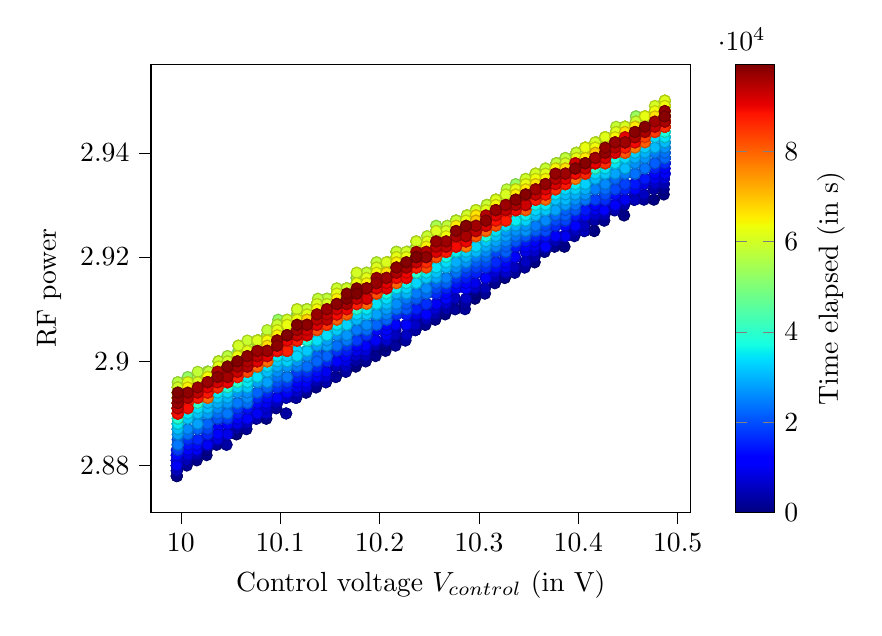 % This file was created by tikzplotlib v0.9.5.
\begin{tikzpicture}

\begin{axis}[
colorbar,
colorbar style={ylabel={Time elapsed (in s)}},
colormap={mymap}{[1pt]
  rgb(0pt)=(0,0,0.5);
  rgb(22pt)=(0,0,1);
  rgb(25pt)=(0,0,1);
  rgb(68pt)=(0,0.86,1);
  rgb(70pt)=(0,0.9,0.968);
  rgb(75pt)=(0.081,1,0.887);
  rgb(128pt)=(0.935,1,0.032);
  rgb(130pt)=(0.968,0.963,0);
  rgb(132pt)=(1,0.926,0);
  rgb(178pt)=(1,0.074,0);
  rgb(182pt)=(0.909,0,0);
  rgb(200pt)=(0.5,0,0)
},
point meta max=99248,
point meta min=0,
tick align=outside,
tick pos=left,
x grid style={white!69.02!black},
xlabel={Control voltage $V_{control}$ (in V)},
xmin=9.97, xmax=10.513,
xtick style={color=black},
y grid style={white!69.02!black},
ylabel={RF power},
ymin=2.871, ymax=2.957,
ytick style={color=black}
]
\addplot [only marks, scatter, scatter src=explicit, colormap={mymap}{[1pt]
  rgb(0pt)=(0,0,0.5);
  rgb(22pt)=(0,0,1);
  rgb(25pt)=(0,0,1);
  rgb(68pt)=(0,0.86,1);
  rgb(70pt)=(0,0.9,0.968);
  rgb(75pt)=(0.081,1,0.887);
  rgb(128pt)=(0.935,1,0.032);
  rgb(130pt)=(0.968,0.963,0);
  rgb(132pt)=(1,0.926,0);
  rgb(178pt)=(1,0.074,0);
  rgb(182pt)=(0.909,0,0);
  rgb(200pt)=(0.5,0,0)
}]
table [x=x, y=y, meta=colordata]{%
x                      y                      colordata
9.996 2.878 0
9.996 2.878 6
9.996 2.878 8
10.056 2.886 66
10.056 2.886 68
10.116 2.893 126
10.116 2.893 128
10.176 2.899 186
10.176 2.899 188
10.236 2.906 246
10.236 2.906 248
10.296 2.912 306
10.296 2.913 308
10.356 2.919 366
10.416 2.925 426
10.356 2.919 368
10.476 2.931 486
10.416 2.925 428
10.486 2.932 546
10.446 2.928 488
10.446 2.928 606
10.386 2.922 548
10.326 2.916 608
10.386 2.922 666
10.266 2.909 668
10.326 2.916 726
10.206 2.902 728
10.266 2.91 786
10.146 2.896 788
10.206 2.903 846
10.146 2.896 906
10.086 2.889 848
10.026 2.882 908
10.086 2.889 966
10.026 2.883 1026
9.996 2.878 968
10.016 2.881 1028
10.076 2.889 1086
10.136 2.895 1146
10.076 2.889 1088
10.136 2.895 1148
10.196 2.902 1206
10.196 2.901 1208
10.256 2.908 1266
10.256 2.908 1268
10.316 2.915 1326
10.376 2.922 1386
10.316 2.915 1328
10.436 2.929 1446
10.376 2.922 1388
10.486 2.933 1506
10.436 2.929 1448
10.426 2.927 1508
10.486 2.934 1566
10.426 2.927 1626
10.366 2.921 1568
10.366 2.921 1686
10.306 2.913 1628
10.306 2.913 1746
10.246 2.907 1688
10.186 2.9 1748
10.246 2.907 1806
10.126 2.894 1808
10.186 2.9 1866
10.126 2.894 1926
10.066 2.887 1868
10.006 2.88 1928
10.066 2.887 1986
9.996 2.879 1988
10.036 2.884 2046
10.036 2.884 2048
10.096 2.891 2106
10.156 2.897 2166
10.096 2.891 2108
10.156 2.897 2168
10.216 2.904 2226
10.216 2.903 2228
10.276 2.91 2286
10.276 2.91 2288
10.336 2.917 2346
10.336 2.917 2348
10.396 2.925 2406
10.456 2.931 2466
10.396 2.924 2408
10.486 2.934 2526
10.456 2.931 2468
10.406 2.925 2528
10.466 2.931 2586
10.406 2.925 2646
10.346 2.918 2588
10.286 2.91 2648
10.346 2.918 2706
10.226 2.904 2708
10.286 2.911 2766
10.166 2.898 2768
10.226 2.904 2826
10.106 2.89 2828
10.166 2.898 2886
10.106 2.89 2946
10.046 2.884 2888
9.996 2.879 2948
10.046 2.884 3006
10.056 2.887 3066
9.996 2.88 3008
10.116 2.894 3126
10.056 2.887 3068
10.176 2.9 3186
10.116 2.893 3128
10.236 2.906 3246
10.176 2.9 3188
10.296 2.914 3306
10.236 2.906 3248
10.296 2.914 3308
10.356 2.92 3366
10.416 2.927 3426
10.356 2.92 3368
10.416 2.927 3428
10.476 2.933 3486
10.446 2.93 3488
10.486 2.935 3546
10.446 2.93 3606
10.386 2.924 3548
10.326 2.917 3608
10.386 2.924 3666
10.266 2.91 3668
10.326 2.917 3726
10.206 2.904 3728
10.267 2.91 3786
10.146 2.896 3788
10.207 2.904 3846
10.146 2.897 3906
10.086 2.89 3848
10.026 2.884 3908
10.086 2.89 3966
10.026 2.884 4026
9.996 2.88 3968
10.016 2.882 4028
10.076 2.89 4086
10.076 2.889 4088
10.136 2.896 4146
10.136 2.896 4148
10.196 2.904 4206
10.256 2.91 4266
10.196 2.903 4208
10.256 2.909 4268
10.316 2.916 4326
10.377 2.923 4386
10.316 2.916 4328
10.437 2.929 4446
10.377 2.923 4388
10.437 2.929 4448
10.486 2.934 4506
10.426 2.928 4508
10.486 2.934 4566
10.426 2.928 4626
10.366 2.922 4568
10.366 2.922 4686
10.306 2.914 4628
10.247 2.908 4688
10.306 2.914 4746
10.247 2.908 4806
10.186 2.901 4748
10.126 2.895 4808
10.186 2.901 4866
10.066 2.888 4868
10.126 2.895 4926
10.066 2.888 4986
10.006 2.881 4928
9.996 2.879 4988
10.037 2.885 5046
10.037 2.885 5048
10.097 2.892 5106
10.156 2.899 5166
10.096 2.892 5108
10.156 2.899 5168
10.216 2.906 5226
10.276 2.912 5286
10.216 2.905 5228
10.336 2.918 5346
10.276 2.912 5288
10.336 2.918 5348
10.397 2.926 5406
10.457 2.932 5466
10.397 2.925 5408
10.486 2.935 5526
10.457 2.931 5468
10.466 2.932 5586
10.406 2.925 5528
10.406 2.926 5646
10.346 2.919 5588
10.347 2.919 5706
10.287 2.912 5648
10.287 2.912 5766
10.227 2.905 5708
10.166 2.899 5768
10.227 2.905 5826
10.106 2.893 5828
10.166 2.899 5886
10.106 2.893 5946
10.046 2.886 5888
9.996 2.88 5948
10.046 2.886 6006
9.996 2.88 6008
10.057 2.888 6066
10.057 2.888 6068
10.117 2.895 6126
10.117 2.894 6128
10.176 2.901 6186
10.176 2.901 6188
10.236 2.908 6246
10.236 2.907 6248
10.296 2.914 6306
10.296 2.914 6308
10.356 2.921 6366
10.356 2.921 6368
10.417 2.928 6426
10.417 2.928 6428
10.477 2.934 6486
10.446 2.931 6488
10.486 2.935 6546
10.386 2.924 6548
10.446 2.931 6606
10.327 2.917 6608
10.386 2.924 6666
10.267 2.911 6668
10.327 2.918 6726
10.207 2.904 6728
10.267 2.911 6786
10.146 2.897 6788
10.207 2.904 6846
10.086 2.89 6848
10.146 2.897 6906
10.027 2.884 6908
10.086 2.891 6966
9.996 2.881 6968
10.027 2.885 7026
10.016 2.883 7028
10.077 2.89 7086
10.077 2.89 7088
10.137 2.897 7146
10.137 2.897 7148
10.196 2.904 7206
10.196 2.904 7208
10.256 2.91 7266
10.316 2.918 7326
10.256 2.91 7268
10.377 2.924 7386
10.316 2.917 7328
10.437 2.93 7446
10.377 2.924 7388
10.486 2.935 7506
10.437 2.93 7448
10.486 2.936 7566
10.426 2.93 7508
10.426 2.93 7626
10.367 2.923 7568
10.367 2.923 7686
10.307 2.916 7628
10.307 2.916 7746
10.247 2.909 7688
10.247 2.909 7806
10.186 2.902 7748
10.126 2.895 7808
10.186 2.902 7866
10.126 2.895 7926
10.066 2.889 7868
10.007 2.882 7928
10.066 2.889 7986
9.996 2.881 7988
10.037 2.885 8046
10.037 2.885 8048
10.097 2.893 8106
10.097 2.893 8108
10.157 2.9 8166
10.157 2.9 8168
10.216 2.907 8226
10.276 2.914 8286
10.216 2.907 8228
10.276 2.914 8288
10.336 2.92 8346
10.397 2.927 8406
10.336 2.92 8348
10.457 2.934 8466
10.397 2.927 8408
10.457 2.934 8468
10.486 2.937 8526
10.466 2.934 8586
10.406 2.928 8528
10.347 2.921 8588
10.406 2.928 8646
10.347 2.921 8706
10.287 2.914 8648
10.227 2.907 8708
10.287 2.914 8766
10.227 2.907 8826
10.166 2.9 8768
10.166 2.9 8886
10.106 2.894 8828
10.106 2.894 8946
10.047 2.886 8888
10.047 2.886 9006
9.996 2.881 8948
9.996 2.881 9008
10.057 2.888 9066
10.057 2.888 9068
10.117 2.895 9126
10.177 2.902 9186
10.117 2.895 9128
10.177 2.902 9188
10.237 2.909 9246
10.296 2.915 9306
10.237 2.909 9248
10.356 2.923 9366
10.296 2.915 9308
10.417 2.929 9426
10.356 2.922 9368
10.477 2.935 9486
10.417 2.929 9428
10.447 2.931 9488
10.486 2.936 9546
10.387 2.924 9548
10.447 2.931 9606
10.387 2.924 9666
10.327 2.918 9608
10.327 2.918 9726
10.267 2.912 9668
10.207 2.905 9728
10.267 2.912 9786
10.146 2.898 9788
10.207 2.905 9846
10.146 2.898 9906
10.086 2.892 9848
10.027 2.884 9908
10.086 2.892 9966
9.996 2.88 9968
10.027 2.884 10026
10.016 2.883 10028
10.077 2.89 10086
10.077 2.89 10088
10.137 2.897 10146
10.137 2.897 10148
10.196 2.904 10206
10.196 2.904 10208
10.257 2.911 10266
10.257 2.911 10268
10.316 2.918 10326
10.316 2.918 10328
10.377 2.924 10386
10.377 2.924 10388
10.437 2.93 10446
10.437 2.93 10448
10.487 2.936 10506
10.426 2.929 10508
10.487 2.936 10566
10.367 2.922 10568
10.426 2.929 10626
10.307 2.916 10628
10.367 2.922 10686
10.247 2.909 10688
10.307 2.916 10746
10.186 2.903 10748
10.247 2.909 10806
10.186 2.903 10866
10.126 2.896 10808
10.126 2.896 10926
10.067 2.889 10868
10.067 2.889 10986
10.007 2.883 10928
10.037 2.887 11046
9.996 2.882 10988
10.097 2.893 11106
10.037 2.886 11048
10.157 2.9 11166
10.097 2.893 11108
10.216 2.907 11226
10.157 2.9 11168
10.216 2.907 11228
10.277 2.914 11286
10.277 2.914 11288
10.336 2.92 11346
10.336 2.92 11348
10.397 2.926 11406
10.397 2.926 11408
10.457 2.933 11466
10.457 2.933 11468
10.487 2.937 11526
10.407 2.928 11528
10.467 2.935 11586
10.347 2.922 11588
10.407 2.928 11646
10.287 2.914 11648
10.347 2.922 11706
10.227 2.907 11708
10.287 2.915 11766
10.227 2.907 11826
10.166 2.901 11768
10.166 2.901 11886
10.107 2.894 11828
10.107 2.894 11946
10.047 2.888 11888
10.047 2.888 12006
9.996 2.882 11948
10.057 2.889 12066
9.996 2.883 12008
10.057 2.889 12068
10.117 2.896 12126
10.117 2.896 12128
10.177 2.903 12186
10.177 2.903 12188
10.237 2.91 12246
10.297 2.917 12306
10.237 2.91 12248
10.356 2.923 12366
10.297 2.917 12308
10.417 2.93 12426
10.356 2.923 12368
10.417 2.93 12428
10.477 2.936 12486
10.487 2.938 12546
10.447 2.933 12488
10.387 2.926 12548
10.447 2.933 12606
10.327 2.919 12608
10.387 2.926 12666
10.327 2.919 12726
10.267 2.912 12668
10.207 2.906 12728
10.267 2.913 12786
10.207 2.907 12846
10.146 2.9 12788
10.087 2.893 12848
10.146 2.9 12906
10.087 2.893 12966
10.027 2.886 12908
9.996 2.882 12968
10.027 2.886 13026
10.016 2.884 13028
10.077 2.892 13086
10.077 2.892 13088
10.137 2.898 13146
10.197 2.906 13206
10.137 2.898 13148
10.197 2.906 13208
10.257 2.913 13266
10.317 2.919 13326
10.257 2.913 13268
10.377 2.926 13386
10.317 2.918 13328
10.377 2.927 13388
10.437 2.932 13446
10.437 2.932 13448
10.487 2.938 13506
10.427 2.931 13508
10.487 2.938 13566
10.427 2.931 13626
10.367 2.924 13568
10.307 2.918 13628
10.367 2.924 13686
10.307 2.918 13746
10.247 2.911 13688
10.186 2.905 13748
10.247 2.911 13806
10.126 2.897 13808
10.186 2.905 13866
10.127 2.897 13926
10.067 2.891 13868
10.067 2.891 13986
10.007 2.884 13928
10.037 2.889 14046
9.997 2.883 13988
10.037 2.889 14048
10.097 2.895 14106
10.097 2.895 14108
10.157 2.902 14166
10.217 2.91 14226
10.157 2.902 14168
10.217 2.909 14228
10.277 2.915 14286
10.277 2.915 14288
10.337 2.922 14346
10.337 2.922 14348
10.397 2.928 14406
10.457 2.934 14466
10.397 2.928 14408
10.487 2.938 14526
10.457 2.934 14468
10.407 2.929 14528
10.467 2.935 14586
10.407 2.929 14646
10.347 2.923 14588
10.347 2.923 14706
10.287 2.916 14648
10.227 2.909 14708
10.287 2.916 14766
10.227 2.909 14826
10.167 2.902 14768
10.167 2.902 14886
10.107 2.895 14828
10.107 2.896 14946
10.047 2.889 14888
9.997 2.883 14948
10.047 2.889 15006
9.997 2.883 15008
10.057 2.89 15066
10.057 2.89 15068
10.117 2.897 15126
10.117 2.897 15128
10.177 2.904 15186
10.177 2.904 15188
10.237 2.91 15246
10.297 2.917 15306
10.237 2.91 15248
10.297 2.917 15308
10.357 2.924 15366
10.417 2.931 15426
10.357 2.924 15368
10.417 2.931 15428
10.477 2.937 15486
10.447 2.933 15488
10.487 2.938 15546
10.387 2.927 15548
10.447 2.933 15606
10.327 2.92 15608
10.387 2.927 15666
10.267 2.914 15668
10.327 2.92 15726
10.207 2.908 15728
10.267 2.915 15786
10.147 2.9 15788
10.207 2.908 15846
10.147 2.9 15906
10.087 2.894 15848
10.087 2.894 15966
10.027 2.886 15908
9.997 2.883 15968
10.027 2.887 16026
10.077 2.893 16086
10.017 2.885 16028
10.137 2.899 16146
10.077 2.893 16088
10.197 2.907 16206
10.137 2.899 16148
10.197 2.907 16208
10.257 2.913 16266
10.317 2.919 16326
10.257 2.913 16268
10.377 2.926 16386
10.317 2.919 16328
10.377 2.926 16388
10.437 2.933 16446
10.487 2.939 16506
10.437 2.933 16448
10.427 2.931 16508
10.487 2.938 16566
10.427 2.931 16626
10.367 2.925 16568
10.307 2.918 16628
10.367 2.925 16686
10.307 2.918 16746
10.247 2.911 16688
10.247 2.911 16806
10.187 2.905 16748
10.127 2.898 16808
10.187 2.905 16866
10.127 2.898 16926
10.067 2.892 16868
10.067 2.892 16986
10.007 2.885 16928
9.997 2.884 16988
10.037 2.889 17046
10.037 2.889 17048
10.097 2.895 17106
10.157 2.902 17166
10.097 2.895 17108
10.217 2.909 17226
10.157 2.902 17168
10.277 2.916 17286
10.217 2.909 17228
10.337 2.923 17346
10.277 2.916 17288
10.397 2.93 17406
10.337 2.923 17348
10.457 2.936 17466
10.397 2.929 17408
10.487 2.939 17526
10.457 2.936 17468
10.467 2.937 17586
10.407 2.931 17528
10.407 2.931 17646
10.347 2.924 17588
10.347 2.924 17706
10.287 2.917 17648
10.287 2.918 17766
10.227 2.91 17708
10.167 2.903 17768
10.227 2.91 17826
10.167 2.904 17886
10.107 2.896 17828
10.107 2.896 17946
10.047 2.889 17888
10.047 2.889 18006
9.997 2.883 17948
9.997 2.883 18008
10.057 2.891 18066
10.117 2.898 18126
10.057 2.891 18068
10.177 2.904 18186
10.117 2.898 18128
10.237 2.912 18246
10.177 2.904 18188
10.297 2.918 18306
10.237 2.912 18248
10.357 2.925 18366
10.297 2.918 18308
10.417 2.931 18426
10.357 2.925 18368
10.477 2.938 18486
10.417 2.931 18428
10.447 2.934 18488
10.487 2.939 18546
10.447 2.934 18606
10.387 2.927 18548
10.387 2.927 18666
10.327 2.921 18608
10.327 2.921 18726
10.267 2.915 18668
10.207 2.908 18728
10.267 2.915 18786
10.207 2.908 18846
10.147 2.901 18788
10.147 2.902 18906
10.087 2.895 18848
10.087 2.895 18966
10.027 2.887 18908
10.027 2.888 19026
9.997 2.884 18968
10.077 2.894 19086
10.017 2.887 19028
10.137 2.901 19146
10.077 2.894 19088
10.197 2.907 19206
10.137 2.9 19148
10.257 2.914 19266
10.197 2.907 19208
10.317 2.921 19326
10.257 2.914 19268
10.377 2.927 19386
10.317 2.921 19328
10.437 2.933 19446
10.377 2.927 19388
10.487 2.939 19506
10.437 2.933 19448
10.487 2.939 19566
10.427 2.932 19508
10.427 2.932 19626
10.367 2.925 19568
10.367 2.926 19686
10.307 2.919 19628
10.247 2.913 19688
10.307 2.919 19746
10.247 2.913 19806
10.187 2.906 19748
10.187 2.906 19866
10.127 2.899 19808
10.127 2.899 19926
10.067 2.892 19868
10.067 2.892 19986
10.007 2.886 19928
10.037 2.889 20046
9.997 2.885 19988
10.097 2.896 20106
10.037 2.889 20048
10.157 2.903 20166
10.097 2.896 20108
10.157 2.903 20168
10.217 2.91 20226
10.217 2.91 20228
10.277 2.917 20286
10.277 2.917 20288
10.337 2.923 20346
10.337 2.923 20348
10.397 2.93 20406
10.397 2.929 20408
10.457 2.936 20466
10.457 2.936 20468
10.487 2.939 20526
10.407 2.931 20528
10.467 2.937 20586
10.347 2.924 20588
10.407 2.931 20646
10.347 2.924 20706
10.287 2.918 20648
10.287 2.918 20766
10.227 2.91 20708
10.227 2.911 20826
10.167 2.904 20768
10.107 2.897 20828
10.167 2.904 20886
10.107 2.897 20946
10.047 2.891 20888
9.997 2.885 20948
10.047 2.891 21006
10.057 2.892 21066
9.997 2.885 21008
10.117 2.899 21126
10.057 2.892 21068
10.177 2.906 21186
10.117 2.899 21128
10.237 2.912 21246
10.177 2.906 21188
10.297 2.919 21306
10.237 2.912 21248
10.357 2.926 21366
10.297 2.919 21308
10.417 2.933 21426
10.357 2.925 21368
10.417 2.933 21428
10.477 2.938 21486
10.487 2.94 21546
10.447 2.936 21488
10.447 2.936 21606
10.387 2.928 21548
10.387 2.929 21666
10.327 2.921 21608
10.327 2.922 21726
10.267 2.915 21668
10.267 2.916 21786
10.207 2.908 21728
10.207 2.908 21846
10.147 2.901 21788
10.147 2.901 21906
10.087 2.895 21848
10.087 2.895 21966
10.027 2.888 21908
10.027 2.888 22026
9.997 2.884 21968
10.077 2.894 22086
10.017 2.887 22028
10.137 2.901 22146
10.077 2.894 22088
10.197 2.908 22206
10.137 2.9 22148
10.257 2.915 22266
10.197 2.907 22208
10.317 2.922 22326
10.257 2.915 22268
10.377 2.928 22386
10.317 2.922 22328
10.437 2.935 22446
10.377 2.928 22388
10.487 2.94 22506
10.437 2.935 22448
10.487 2.939 22566
10.427 2.933 22508
10.427 2.933 22626
10.367 2.927 22568
10.307 2.92 22628
10.367 2.927 22686
10.307 2.92 22746
10.247 2.913 22688
10.187 2.906 22748
10.247 2.914 22806
10.187 2.907 22866
10.127 2.899 22808
10.127 2.899 22926
10.067 2.892 22868
10.067 2.892 22986
10.007 2.886 22928
10.037 2.89 23046
9.997 2.884 22988
10.097 2.897 23106
10.037 2.89 23048
10.157 2.903 23166
10.097 2.897 23108
10.217 2.91 23226
10.157 2.903 23168
10.277 2.917 23286
10.217 2.91 23228
10.337 2.924 23346
10.277 2.918 23288
10.397 2.931 23406
10.337 2.924 23348
10.457 2.936 23466
10.397 2.93 23408
10.487 2.94 23526
10.457 2.936 23468
10.467 2.937 23586
10.407 2.931 23528
10.407 2.931 23646
10.347 2.925 23588
10.347 2.925 23706
10.287 2.919 23648
10.227 2.912 23708
10.287 2.919 23766
10.227 2.912 23826
10.167 2.904 23768
10.167 2.904 23886
10.107 2.897 23828
10.047 2.89 23888
10.107 2.897 23946
9.997 2.884 23948
10.047 2.89 24006
9.997 2.884 24008
10.057 2.892 24066
10.057 2.892 24068
10.117 2.899 24126
10.117 2.9 24128
10.177 2.907 24186
10.177 2.906 24188
10.237 2.914 24246
10.237 2.913 24248
10.297 2.92 24306
10.297 2.92 24308
10.357 2.926 24366
10.357 2.926 24368
10.417 2.934 24426
10.417 2.933 24428
10.477 2.94 24486
10.447 2.936 24488
10.487 2.941 24546
10.387 2.93 24548
10.447 2.936 24606
10.327 2.923 24608
10.387 2.93 24666
10.267 2.916 24668
10.327 2.923 24726
10.207 2.909 24728
10.267 2.916 24786
10.147 2.903 24788
10.207 2.91 24846
10.087 2.896 24848
10.147 2.904 24906
10.027 2.89 24908
10.087 2.896 24966
9.997 2.887 24968
10.027 2.89 25026
10.017 2.889 25028
10.077 2.896 25086
10.077 2.896 25088
10.137 2.903 25146
10.137 2.903 25148
10.197 2.909 25206
10.257 2.916 25266
10.197 2.909 25208
10.317 2.922 25326
10.257 2.916 25268
10.377 2.93 25386
10.317 2.922 25328
10.437 2.936 25446
10.377 2.93 25388
10.487 2.941 25506
10.437 2.936 25448
10.487 2.941 25566
10.427 2.934 25508
10.427 2.934 25626
10.367 2.927 25568
10.367 2.927 25686
10.307 2.921 25628
10.307 2.921 25746
10.247 2.914 25688
10.187 2.907 25748
10.247 2.914 25806
10.187 2.907 25866
10.127 2.901 25808
10.127 2.901 25926
10.067 2.893 25868
10.067 2.894 25986
10.007 2.887 25928
10.037 2.892 26046
9.997 2.886 25988
10.037 2.891 26048
10.097 2.898 26106
10.097 2.899 26108
10.157 2.905 26166
10.157 2.905 26168
10.217 2.912 26226
10.217 2.911 26228
10.277 2.918 26286
10.337 2.925 26346
10.277 2.918 26288
10.397 2.932 26406
10.337 2.925 26348
10.457 2.938 26466
10.397 2.931 26408
10.487 2.941 26526
10.457 2.938 26468
10.467 2.939 26586
10.407 2.932 26528
10.407 2.932 26646
10.347 2.925 26588
10.347 2.926 26706
10.287 2.919 26648
10.287 2.919 26766
10.227 2.913 26708
10.227 2.913 26826
10.167 2.905 26768
10.107 2.899 26828
10.167 2.905 26886
10.047 2.892 26888
10.107 2.899 26946
9.997 2.887 26948
10.047 2.892 27006
9.997 2.887 27008
10.057 2.894 27066
10.057 2.894 27068
10.117 2.9 27126
10.117 2.901 27128
10.177 2.908 27186
10.177 2.908 27188
10.237 2.915 27246
10.297 2.922 27306
10.237 2.915 27248
10.357 2.928 27366
10.297 2.922 27308
10.417 2.935 27426
10.357 2.928 27368
10.477 2.941 27486
10.417 2.935 27428
10.487 2.942 27546
10.447 2.937 27488
10.447 2.937 27606
10.387 2.93 27548
10.387 2.931 27666
10.327 2.924 27608
10.327 2.925 27726
10.267 2.918 27668
10.267 2.918 27786
10.207 2.91 27728
10.207 2.911 27846
10.147 2.903 27788
10.147 2.904 27906
10.087 2.897 27848
10.087 2.896 27966
10.027 2.89 27908
10.027 2.891 28026
9.997 2.886 27968
10.077 2.897 28086
10.017 2.888 28028
10.137 2.903 28146
10.077 2.896 28088
10.137 2.903 28148
10.197 2.909 28206
10.197 2.909 28208
10.257 2.916 28266
10.257 2.916 28268
10.317 2.923 28326
10.317 2.923 28328
10.377 2.93 28386
10.377 2.929 28388
10.437 2.937 28446
10.437 2.936 28448
10.487 2.942 28506
10.427 2.936 28508
10.487 2.942 28566
10.367 2.929 28568
10.427 2.936 28626
10.307 2.922 28628
10.367 2.929 28686
10.247 2.916 28688
10.307 2.922 28746
10.187 2.909 28748
10.247 2.916 28806
10.127 2.902 28808
10.187 2.909 28866
10.067 2.896 28868
10.127 2.902 28926
10.007 2.889 28928
10.067 2.896 28986
9.997 2.887 28988
10.037 2.892 29046
10.037 2.892 29048
10.097 2.899 29106
10.097 2.899 29108
10.157 2.906 29166
10.217 2.913 29226
10.157 2.906 29168
10.277 2.92 29286
10.217 2.913 29228
10.337 2.926 29346
10.277 2.919 29288
10.397 2.932 29406
10.337 2.926 29348
10.457 2.939 29466
10.397 2.932 29408
10.487 2.942 29526
10.457 2.939 29468
10.467 2.94 29586
10.407 2.933 29528
10.407 2.934 29646
10.347 2.927 29588
10.347 2.927 29706
10.287 2.92 29648
10.287 2.92 29766
10.227 2.913 29708
10.227 2.913 29826
10.167 2.907 29768
10.167 2.907 29886
10.107 2.9 29828
10.107 2.9 29946
10.047 2.893 29888
10.047 2.894 30006
9.997 2.888 29948
10.057 2.896 30066
9.997 2.888 30008
10.117 2.901 30126
10.057 2.895 30068
10.177 2.908 30186
10.117 2.901 30128
10.237 2.916 30246
10.177 2.908 30188
10.297 2.922 30306
10.237 2.915 30248
10.357 2.928 30366
10.297 2.921 30308
10.357 2.928 30368
10.417 2.935 30426
10.417 2.935 30428
10.477 2.941 30486
10.447 2.938 30488
10.487 2.942 30546
10.387 2.931 30548
10.447 2.937 30606
10.327 2.926 30608
10.387 2.932 30666
10.267 2.918 30668
10.327 2.926 30726
10.207 2.911 30728
10.267 2.919 30786
10.147 2.905 30788
10.207 2.911 30846
10.087 2.898 30848
10.147 2.905 30906
10.027 2.891 30908
10.087 2.898 30966
9.997 2.887 30968
10.027 2.892 31026
10.017 2.89 31028
10.077 2.897 31086
10.077 2.897 31088
10.137 2.904 31146
10.137 2.904 31148
10.197 2.911 31206
10.197 2.911 31208
10.257 2.918 31266
10.257 2.917 31268
10.317 2.924 31326
10.317 2.924 31328
10.377 2.931 31386
10.377 2.931 31388
10.437 2.938 31446
10.437 2.938 31448
10.487 2.943 31506
10.427 2.936 31508
10.487 2.943 31566
10.427 2.936 31626
10.367 2.929 31568
10.307 2.923 31628
10.367 2.929 31686
10.247 2.916 31688
10.307 2.923 31746
10.247 2.916 31806
10.187 2.909 31748
10.187 2.91 31866
10.127 2.902 31808
10.127 2.902 31926
10.067 2.895 31868
10.067 2.896 31986
10.007 2.889 31928
10.037 2.893 32046
9.997 2.888 31988
10.097 2.9 32106
10.037 2.893 32048
10.157 2.907 32166
10.097 2.9 32108
10.157 2.906 32168
10.217 2.914 32226
10.217 2.914 32228
10.277 2.921 32286
10.337 2.927 32346
10.277 2.921 32288
10.397 2.933 32406
10.337 2.927 32348
10.397 2.933 32408
10.457 2.94 32466
10.457 2.94 32468
10.487 2.943 32526
10.467 2.941 32586
10.407 2.934 32528
10.347 2.927 32588
10.407 2.934 32646
10.287 2.921 32648
10.347 2.927 32706
10.227 2.914 32708
10.287 2.921 32766
10.167 2.907 32768
10.227 2.914 32826
10.107 2.9 32828
10.167 2.907 32886
10.047 2.894 32888
10.107 2.901 32946
9.997 2.888 32948
10.047 2.894 33006
9.997 2.888 33008
10.057 2.895 33066
10.057 2.895 33068
10.117 2.902 33126
10.117 2.901 33128
10.177 2.909 33186
10.237 2.916 33246
10.177 2.909 33188
10.237 2.915 33248
10.297 2.922 33306
10.357 2.929 33366
10.297 2.922 33308
10.417 2.936 33426
10.357 2.929 33368
10.477 2.943 33486
10.417 2.936 33428
10.487 2.944 33546
10.447 2.939 33488
10.387 2.933 33548
10.447 2.939 33606
10.327 2.926 33608
10.387 2.933 33666
10.267 2.919 33668
10.327 2.926 33726
10.207 2.912 33728
10.267 2.919 33786
10.147 2.906 33788
10.207 2.912 33846
10.087 2.899 33848
10.147 2.905 33906
10.027 2.893 33908
10.087 2.899 33966
9.997 2.889 33968
10.027 2.893 34026
10.017 2.891 34028
10.077 2.897 34086
10.077 2.897 34088
10.137 2.904 34146
10.137 2.904 34148
10.197 2.911 34206
10.197 2.911 34208
10.257 2.918 34266
10.257 2.918 34268
10.317 2.925 34326
10.317 2.925 34328
10.377 2.932 34386
10.377 2.932 34388
10.437 2.938 34446
10.487 2.943 34506
10.437 2.938 34448
10.487 2.943 34566
10.427 2.937 34508
10.427 2.937 34626
10.367 2.93 34568
10.367 2.93 34686
10.307 2.924 34628
10.307 2.924 34746
10.247 2.917 34688
10.247 2.917 34806
10.187 2.91 34748
10.187 2.91 34866
10.127 2.904 34808
10.127 2.904 34926
10.067 2.896 34868
10.067 2.897 34986
10.007 2.89 34928
10.037 2.894 35046
9.997 2.888 34988
10.097 2.901 35106
10.037 2.894 35048
10.157 2.907 35166
10.097 2.901 35108
10.217 2.915 35226
10.157 2.907 35168
10.277 2.921 35286
10.217 2.914 35228
10.337 2.927 35346
10.277 2.921 35288
10.397 2.934 35406
10.337 2.927 35348
10.457 2.941 35466
10.397 2.934 35408
10.457 2.942 35468
10.487 2.945 35526
10.407 2.936 35528
10.467 2.943 35586
10.347 2.928 35588
10.407 2.936 35646
10.287 2.922 35648
10.347 2.929 35706
10.227 2.915 35708
10.287 2.922 35766
10.167 2.909 35768
10.227 2.915 35826
10.107 2.902 35828
10.167 2.909 35886
10.107 2.902 35946
10.047 2.896 35888
9.997 2.889 35948
10.047 2.896 36006
9.997 2.889 36008
10.057 2.897 36066
10.057 2.897 36068
10.117 2.904 36126
10.177 2.911 36186
10.117 2.904 36128
10.237 2.918 36246
10.177 2.911 36188
10.237 2.918 36248
10.297 2.924 36306
10.357 2.931 36366
10.297 2.924 36308
10.357 2.93 36368
10.417 2.937 36426
10.417 2.937 36428
10.477 2.944 36486
10.447 2.94 36488
10.487 2.945 36546
10.387 2.934 36548
10.447 2.94 36606
10.327 2.927 36608
10.387 2.934 36666
10.327 2.927 36726
10.267 2.92 36668
10.267 2.92 36786
10.207 2.913 36728
10.147 2.907 36788
10.207 2.913 36846
10.147 2.907 36906
10.087 2.9 36848
10.087 2.9 36966
10.027 2.893 36908
10.027 2.893 37026
9.997 2.89 36968
10.017 2.893 37028
10.077 2.899 37086
10.077 2.899 37088
10.137 2.907 37146
10.137 2.906 37148
10.197 2.913 37206
10.197 2.913 37208
10.257 2.92 37266
10.257 2.92 37268
10.317 2.927 37326
10.377 2.933 37386
10.317 2.927 37328
10.377 2.933 37388
10.437 2.939 37446
10.487 2.944 37506
10.437 2.939 37448
10.487 2.944 37566
10.427 2.938 37508
10.427 2.938 37626
10.367 2.931 37568
10.367 2.931 37686
10.307 2.924 37628
10.247 2.918 37688
10.307 2.925 37746
10.247 2.918 37806
10.187 2.912 37748
10.187 2.912 37866
10.127 2.904 37808
10.127 2.904 37926
10.067 2.898 37868
10.067 2.898 37986
10.007 2.892 37928
9.997 2.89 37988
10.037 2.895 38046
10.037 2.895 38048
10.097 2.902 38106
10.097 2.902 38108
10.157 2.909 38166
10.217 2.916 38226
10.157 2.909 38168
10.217 2.916 38228
10.277 2.923 38286
10.337 2.929 38346
10.277 2.923 38288
10.397 2.935 38406
10.337 2.929 38348
10.457 2.942 38466
10.397 2.935 38408
10.457 2.942 38468
10.487 2.945 38526
10.467 2.943 38586
10.407 2.936 38528
10.347 2.929 38588
10.407 2.936 38646
10.287 2.923 38648
10.347 2.929 38706
10.227 2.916 38708
10.287 2.923 38766
10.167 2.909 38768
10.227 2.916 38826
10.107 2.902 38828
10.167 2.91 38886
10.107 2.902 38946
10.047 2.895 38888
9.997 2.889 38948
10.047 2.896 39006
9.997 2.89 39008
10.057 2.896 39066
10.117 2.904 39126
10.057 2.896 39068
10.177 2.911 39186
10.117 2.904 39128
10.177 2.91 39188
10.237 2.917 39246
10.237 2.917 39248
10.297 2.924 39306
10.357 2.931 39366
10.297 2.924 39308
10.357 2.931 39368
10.417 2.937 39426
10.417 2.937 39428
10.477 2.945 39486
10.487 2.946 39546
10.447 2.94 39488
10.387 2.934 39548
10.447 2.941 39606
10.387 2.934 39666
10.327 2.927 39608
10.327 2.928 39726
10.267 2.921 39668
10.267 2.921 39786
10.207 2.915 39728
10.207 2.915 39846
10.147 2.908 39788
10.147 2.908 39906
10.087 2.9 39848
10.087 2.9 39966
10.027 2.894 39908
9.997 2.89 39968
10.027 2.894 40026
10.017 2.892 40028
10.077 2.9 40086
10.137 2.907 40146
10.077 2.9 40088
10.137 2.907 40148
10.197 2.914 40206
10.257 2.921 40266
10.197 2.913 40208
10.317 2.927 40326
10.257 2.921 40268
10.377 2.934 40386
10.317 2.927 40328
10.437 2.941 40446
10.377 2.934 40388
10.437 2.941 40448
10.487 2.945 40506
10.487 2.945 40566
10.427 2.939 40508
10.367 2.932 40568
10.427 2.938 40626
10.307 2.925 40628
10.367 2.932 40686
10.307 2.926 40746
10.247 2.919 40688
10.247 2.919 40806
10.187 2.912 40748
10.127 2.906 40808
10.187 2.912 40866
10.067 2.898 40868
10.127 2.906 40926
10.067 2.899 40986
10.007 2.892 40928
10.037 2.895 41046
9.997 2.891 40988
10.037 2.895 41048
10.097 2.903 41106
10.157 2.91 41166
10.097 2.903 41108
10.217 2.917 41226
10.157 2.91 41168
10.217 2.916 41228
10.277 2.924 41286
10.337 2.931 41346
10.277 2.924 41288
10.337 2.93 41348
10.397 2.937 41406
10.397 2.937 41408
10.457 2.942 41466
10.457 2.942 41468
10.487 2.946 41526
10.407 2.937 41528
10.467 2.943 41586
10.407 2.937 41646
10.347 2.93 41588
10.347 2.931 41706
10.287 2.923 41648
10.287 2.924 41766
10.227 2.917 41708
10.167 2.91 41768
10.227 2.917 41826
10.167 2.91 41886
10.107 2.904 41828
10.107 2.904 41946
10.047 2.897 41888
10.047 2.897 42006
9.997 2.891 41948
9.997 2.891 42008
10.057 2.898 42066
10.117 2.906 42126
10.057 2.898 42068
10.177 2.912 42186
10.117 2.906 42128
10.177 2.912 42188
10.237 2.919 42246
10.237 2.919 42248
10.297 2.926 42306
10.357 2.932 42366
10.297 2.925 42308
10.357 2.932 42368
10.417 2.939 42426
10.477 2.945 42486
10.417 2.939 42428
10.447 2.942 42488
10.487 2.947 42546
10.447 2.942 42606
10.387 2.935 42548
10.387 2.935 42666
10.327 2.928 42608
10.267 2.922 42668
10.327 2.929 42726
10.207 2.915 42728
10.267 2.922 42786
10.147 2.909 42788
10.207 2.915 42846
10.087 2.902 42848
10.147 2.909 42906
10.087 2.902 42966
10.027 2.896 42908
10.027 2.896 43026
9.997 2.892 42968
10.017 2.894 43028
10.077 2.901 43086
10.137 2.909 43146
10.077 2.901 43088
10.197 2.915 43206
10.137 2.909 43148
10.197 2.915 43208
10.257 2.922 43266
10.317 2.929 43326
10.257 2.922 43268
10.317 2.929 43328
10.377 2.936 43386
10.377 2.936 43388
10.437 2.942 43446
10.437 2.942 43448
10.487 2.947 43506
10.487 2.948 43566
10.427 2.941 43508
10.427 2.941 43626
10.367 2.934 43568
10.367 2.934 43686
10.307 2.928 43628
10.247 2.921 43688
10.307 2.928 43746
10.187 2.914 43748
10.247 2.921 43806
10.187 2.915 43866
10.127 2.908 43808
10.067 2.901 43868
10.127 2.908 43926
10.007 2.894 43928
10.067 2.901 43986
9.997 2.892 43988
10.037 2.897 44046
10.037 2.897 44048
10.097 2.905 44106
10.157 2.913 44166
10.097 2.904 44108
10.157 2.912 44168
10.217 2.919 44226
10.217 2.918 44228
10.277 2.925 44286
10.337 2.932 44346
10.277 2.925 44288
10.397 2.939 44406
10.337 2.931 44348
10.397 2.938 44408
10.457 2.945 44466
10.457 2.945 44468
10.487 2.948 44526
10.467 2.945 44586
10.407 2.939 44528
10.347 2.932 44588
10.407 2.939 44646
10.287 2.925 44648
10.347 2.933 44706
10.287 2.925 44766
10.227 2.919 44708
10.167 2.912 44768
10.227 2.919 44826
10.167 2.912 44886
10.107 2.905 44828
10.107 2.905 44946
10.047 2.898 44888
9.997 2.893 44948
10.047 2.898 45006
10.057 2.9 45066
9.997 2.893 45008
10.117 2.907 45126
10.057 2.9 45068
10.177 2.914 45186
10.117 2.907 45128
10.237 2.92 45246
10.177 2.914 45188
10.297 2.927 45306
10.237 2.92 45248
10.357 2.934 45366
10.297 2.927 45308
10.417 2.94 45426
10.357 2.934 45368
10.477 2.947 45486
10.417 2.94 45428
10.487 2.948 45546
10.447 2.944 45488
10.387 2.936 45548
10.447 2.944 45606
10.327 2.93 45608
10.387 2.937 45666
10.267 2.923 45668
10.327 2.93 45726
10.207 2.916 45728
10.267 2.923 45786
10.207 2.916 45846
10.147 2.909 45788
10.147 2.909 45906
10.087 2.903 45848
10.087 2.904 45966
10.027 2.897 45908
9.997 2.893 45968
10.027 2.897 46026
10.077 2.902 46086
10.017 2.895 46028
10.077 2.902 46088
10.137 2.909 46146
10.197 2.916 46206
10.137 2.909 46148
10.257 2.923 46266
10.197 2.916 46208
10.317 2.93 46326
10.257 2.923 46268
10.317 2.93 46328
10.377 2.936 46386
10.438 2.942 46446
10.377 2.935 46388
10.438 2.942 46448
10.487 2.947 46506
10.487 2.947 46566
10.427 2.94 46508
10.427 2.941 46626
10.367 2.934 46568
10.307 2.928 46628
10.367 2.934 46686
10.307 2.928 46746
10.247 2.922 46688
10.187 2.914 46748
10.247 2.922 46806
10.127 2.907 46808
10.187 2.914 46866
10.127 2.907 46926
10.067 2.901 46868
10.007 2.894 46928
10.067 2.901 46986
9.997 2.893 46988
10.037 2.898 47046
10.097 2.905 47106
10.037 2.898 47048
10.157 2.912 47166
10.097 2.905 47108
10.217 2.919 47226
10.157 2.912 47168
10.277 2.925 47286
10.217 2.918 47228
10.337 2.932 47346
10.277 2.925 47288
10.337 2.932 47348
10.397 2.939 47406
10.457 2.945 47466
10.397 2.939 47408
10.487 2.949 47526
10.457 2.945 47468
10.407 2.939 47528
10.467 2.946 47586
10.407 2.939 47646
10.347 2.933 47588
10.287 2.926 47648
10.347 2.933 47706
10.287 2.926 47766
10.227 2.919 47708
10.167 2.912 47768
10.227 2.92 47826
10.167 2.912 47886
10.107 2.906 47828
10.107 2.906 47946
10.047 2.899 47888
9.997 2.894 47948
10.047 2.9 48006
10.057 2.901 48066
9.997 2.894 48008
10.057 2.901 48068
10.117 2.908 48126
10.117 2.908 48128
10.177 2.915 48186
10.177 2.915 48188
10.237 2.922 48246
10.237 2.922 48248
10.297 2.928 48306
10.297 2.928 48308
10.357 2.934 48366
10.357 2.934 48368
10.417 2.941 48426
10.477 2.948 48486
10.417 2.941 48428
10.447 2.944 48488
10.487 2.948 48546
10.387 2.938 48548
10.447 2.944 48606
10.327 2.931 48608
10.387 2.938 48666
10.268 2.925 48668
10.327 2.931 48726
10.208 2.918 48728
10.268 2.925 48786
10.147 2.911 48788
10.208 2.918 48846
10.147 2.911 48906
10.087 2.905 48848
10.087 2.905 48966
10.027 2.898 48908
10.027 2.898 49026
9.997 2.894 48968
10.017 2.897 49028
10.077 2.904 49086
10.077 2.904 49088
10.137 2.911 49146
10.137 2.911 49148
10.197 2.917 49206
10.197 2.917 49208
10.257 2.924 49266
10.257 2.924 49268
10.317 2.931 49326
10.317 2.931 49328
10.378 2.938 49386
10.378 2.938 49388
10.438 2.944 49446
10.438 2.944 49448
10.487 2.949 49506
10.427 2.942 49508
10.487 2.949 49566
10.367 2.936 49568
10.427 2.942 49626
10.367 2.936 49686
10.307 2.929 49628
10.307 2.929 49746
10.248 2.922 49688
10.248 2.922 49806
10.187 2.915 49748
10.187 2.915 49866
10.127 2.909 49808
10.127 2.909 49926
10.067 2.902 49868
10.007 2.896 49928
10.067 2.902 49986
10.038 2.899 50046
9.997 2.895 49988
10.097 2.906 50106
10.038 2.899 50048
10.097 2.906 50108
10.157 2.913 50166
10.157 2.913 50168
10.217 2.92 50226
10.277 2.927 50286
10.217 2.92 50228
10.337 2.933 50346
10.277 2.927 50288
10.337 2.932 50348
10.398 2.939 50406
10.458 2.945 50466
10.398 2.939 50408
10.487 2.948 50526
10.458 2.945 50468
10.467 2.946 50586
10.407 2.94 50528
10.347 2.933 50588
10.407 2.94 50646
10.347 2.933 50706
10.288 2.927 50648
10.288 2.927 50766
10.227 2.92 50708
10.167 2.913 50768
10.228 2.92 50826
10.107 2.907 50828
10.167 2.913 50886
10.047 2.9 50888
10.107 2.907 50946
9.997 2.895 50948
10.047 2.9 51006
10.058 2.902 51066
9.997 2.894 51008
10.117 2.909 51126
10.058 2.902 51068
10.177 2.916 51186
10.117 2.909 51128
10.237 2.922 51246
10.177 2.916 51188
10.297 2.928 51306
10.237 2.921 51248
10.297 2.928 51308
10.357 2.935 51366
10.357 2.934 51368
10.418 2.941 51426
10.478 2.948 51486
10.417 2.941 51428
10.487 2.949 51546
10.447 2.944 51488
10.387 2.938 51548
10.447 2.944 51606
10.328 2.931 51608
10.387 2.939 51666
10.268 2.925 51668
10.328 2.931 51726
10.268 2.925 51786
10.208 2.918 51728
10.208 2.918 51846
10.147 2.911 51788
10.087 2.905 51848
10.147 2.911 51906
10.087 2.905 51966
10.027 2.898 51908
9.997 2.894 51968
10.027 2.898 52026
10.078 2.904 52086
10.017 2.897 52028
10.078 2.904 52088
10.137 2.911 52146
10.197 2.918 52206
10.137 2.911 52148
10.257 2.924 52266
10.197 2.918 52208
10.317 2.931 52326
10.257 2.924 52268
10.378 2.938 52386
10.317 2.931 52328
10.438 2.944 52446
10.378 2.938 52388
10.438 2.944 52448
10.487 2.949 52506
10.487 2.948 52566
10.427 2.942 52508
10.367 2.936 52568
10.427 2.942 52626
10.367 2.936 52686
10.308 2.93 52628
10.248 2.923 52688
10.308 2.93 52746
10.187 2.916 52748
10.248 2.923 52806
10.187 2.917 52866
10.127 2.91 52808
10.127 2.91 52926
10.067 2.903 52868
10.007 2.897 52928
10.067 2.903 52986
9.997 2.896 52988
10.038 2.9 53046
10.038 2.9 53048
10.098 2.908 53106
10.098 2.907 53108
10.157 2.913 53166
10.217 2.921 53226
10.157 2.913 53168
10.217 2.921 53228
10.277 2.927 53286
10.337 2.934 53346
10.277 2.927 53288
10.337 2.933 53348
10.398 2.94 53406
10.458 2.947 53466
10.398 2.94 53408
10.487 2.95 53526
10.458 2.947 53468
10.467 2.947 53586
10.407 2.941 53528
10.347 2.934 53588
10.407 2.941 53646
10.288 2.928 53648
10.347 2.935 53706
10.228 2.921 53708
10.288 2.928 53766
10.167 2.914 53768
10.228 2.921 53826
10.107 2.907 53828
10.167 2.914 53886
10.047 2.9 53888
10.107 2.908 53946
9.997 2.894 53948
10.047 2.9 54006
9.997 2.894 54008
10.058 2.901 54066
10.117 2.909 54126
10.058 2.901 54068
10.117 2.91 54128
10.177 2.916 54186
10.177 2.916 54188
10.237 2.923 54246
10.237 2.923 54248
10.297 2.929 54306
10.297 2.929 54308
10.357 2.936 54366
10.357 2.935 54368
10.418 2.942 54426
10.418 2.941 54428
10.478 2.948 54486
10.447 2.945 54488
10.487 2.949 54546
10.387 2.938 54548
10.447 2.945 54606
10.387 2.938 54666
10.327 2.932 54608
10.328 2.932 54726
10.268 2.925 54668
10.208 2.919 54728
10.268 2.925 54786
10.147 2.912 54788
10.208 2.919 54846
10.147 2.912 54906
10.087 2.905 54848
10.087 2.905 54966
10.027 2.898 54908
9.997 2.894 54968
10.027 2.898 55026
10.078 2.904 55086
10.017 2.897 55028
10.078 2.904 55088
10.137 2.911 55146
10.197 2.918 55206
10.137 2.911 55148
10.257 2.926 55266
10.197 2.918 55208
10.257 2.926 55268
10.317 2.931 55326
10.317 2.931 55328
10.378 2.937 55386
10.378 2.937 55388
10.438 2.944 55446
10.438 2.944 55448
10.487 2.949 55506
10.427 2.943 55508
10.487 2.949 55566
10.427 2.943 55626
10.367 2.936 55568
10.308 2.929 55628
10.367 2.936 55686
10.248 2.923 55688
10.308 2.93 55746
10.248 2.923 55806
10.187 2.916 55748
10.127 2.91 55808
10.187 2.916 55866
10.127 2.91 55926
10.067 2.903 55868
10.067 2.903 55986
10.007 2.896 55928
9.997 2.895 55988
10.038 2.9 56046
10.098 2.907 56106
10.038 2.899 56048
10.157 2.913 56166
10.098 2.907 56108
10.157 2.913 56168
10.217 2.921 56226
10.217 2.921 56228
10.277 2.927 56286
10.277 2.927 56288
10.337 2.933 56346
10.398 2.94 56406
10.337 2.933 56348
10.458 2.946 56466
10.398 2.94 56408
10.487 2.949 56526
10.458 2.946 56468
10.407 2.941 56528
10.467 2.947 56586
10.347 2.934 56588
10.407 2.941 56646
10.288 2.927 56648
10.348 2.934 56706
10.228 2.921 56708
10.288 2.927 56766
10.167 2.914 56768
10.228 2.921 56826
10.167 2.914 56886
10.107 2.907 56828
10.107 2.907 56946
10.047 2.901 56888
9.997 2.895 56948
10.047 2.901 57006
10.058 2.903 57066
9.997 2.896 57008
10.118 2.909 57126
10.058 2.903 57068
10.177 2.915 57186
10.118 2.909 57128
10.177 2.915 57188
10.237 2.922 57246
10.297 2.929 57306
10.237 2.922 57248
10.297 2.928 57308
10.357 2.936 57366
10.357 2.936 57368
10.418 2.942 57426
10.418 2.942 57428
10.478 2.948 57486
10.487 2.949 57546
10.447 2.945 57488
10.387 2.939 57548
10.447 2.945 57606
10.387 2.939 57666
10.328 2.932 57608
10.328 2.933 57726
10.268 2.926 57668
10.268 2.926 57786
10.208 2.919 57728
10.208 2.919 57846
10.147 2.912 57788
10.087 2.905 57848
10.147 2.912 57906
10.087 2.906 57966
10.027 2.898 57908
9.997 2.895 57968
10.028 2.898 58026
10.078 2.904 58086
10.017 2.898 58028
10.138 2.912 58146
10.078 2.904 58088
10.138 2.912 58148
10.197 2.919 58206
10.257 2.925 58266
10.197 2.919 58208
10.257 2.925 58268
10.317 2.931 58326
10.378 2.938 58386
10.317 2.931 58328
10.378 2.938 58388
10.438 2.945 58446
10.487 2.949 58506
10.438 2.944 58448
10.427 2.943 58508
10.487 2.949 58566
10.367 2.937 58568
10.427 2.943 58626
10.308 2.93 58628
10.367 2.937 58686
10.248 2.924 58688
10.308 2.93 58746
10.187 2.917 58748
10.248 2.924 58806
10.187 2.917 58866
10.127 2.91 58808
10.127 2.91 58926
10.067 2.903 58868
10.067 2.904 58986
10.007 2.896 58928
9.997 2.895 58988
10.038 2.9 59046
10.038 2.9 59048
10.097 2.907 59106
10.097 2.907 59108
10.157 2.914 59166
10.217 2.921 59226
10.157 2.914 59168
10.217 2.92 59228
10.277 2.927 59286
10.277 2.927 59288
10.337 2.933 59346
10.398 2.94 59406
10.337 2.933 59348
10.398 2.94 59408
10.458 2.946 59466
10.458 2.946 59468
10.487 2.95 59526
10.407 2.94 59528
10.467 2.947 59586
10.407 2.941 59646
10.347 2.934 59588
10.347 2.935 59706
10.288 2.928 59648
10.288 2.928 59766
10.227 2.921 59708
10.167 2.914 59768
10.227 2.921 59826
10.167 2.914 59886
10.107 2.907 59828
10.107 2.908 59946
10.047 2.9 59888
10.047 2.9 60006
9.997 2.895 59948
9.997 2.895 60008
10.058 2.903 60066
10.058 2.903 60068
10.117 2.91 60126
10.117 2.91 60128
10.177 2.917 60186
10.177 2.917 60188
10.237 2.923 60246
10.237 2.923 60248
10.297 2.929 60306
10.297 2.929 60308
10.357 2.936 60366
10.417 2.942 60426
10.357 2.936 60368
10.477 2.949 60486
10.417 2.942 60428
10.487 2.95 60546
10.447 2.945 60488
10.387 2.938 60548
10.447 2.945 60606
10.387 2.938 60666
10.327 2.932 60608
10.267 2.925 60668
10.327 2.932 60726
10.267 2.925 60786
10.207 2.919 60728
10.147 2.911 60788
10.207 2.919 60846
10.087 2.904 60848
10.147 2.911 60906
10.027 2.897 60908
10.087 2.904 60966
9.997 2.894 60968
10.027 2.897 61026
10.077 2.904 61086
10.017 2.896 61028
10.077 2.904 61088
10.137 2.911 61146
10.197 2.918 61206
10.137 2.911 61148
10.257 2.925 61266
10.197 2.918 61208
10.257 2.925 61268
10.317 2.931 61326
10.317 2.931 61328
10.378 2.937 61386
10.378 2.937 61388
10.438 2.944 61446
10.438 2.944 61448
10.487 2.95 61506
10.487 2.95 61566
10.427 2.943 61508
10.427 2.943 61626
10.367 2.936 61568
10.367 2.936 61686
10.307 2.929 61628
10.307 2.929 61746
10.248 2.922 61688
10.248 2.923 61806
10.187 2.916 61748
10.187 2.916 61866
10.127 2.909 61808
10.067 2.902 61868
10.127 2.909 61926
10.007 2.896 61928
10.067 2.902 61986
10.038 2.899 62046
9.997 2.894 61988
10.038 2.899 62048
10.097 2.906 62106
10.157 2.913 62166
10.097 2.906 62108
10.217 2.92 62226
10.157 2.913 62168
10.277 2.926 62286
10.217 2.92 62228
10.337 2.933 62346
10.277 2.926 62288
10.337 2.932 62348
10.398 2.939 62406
10.398 2.939 62408
10.458 2.945 62466
10.487 2.949 62526
10.458 2.945 62468
10.407 2.941 62528
10.467 2.947 62586
10.347 2.934 62588
10.407 2.941 62646
10.287 2.927 62648
10.347 2.934 62706
10.287 2.927 62766
10.227 2.92 62708
10.227 2.92 62826
10.167 2.913 62768
10.167 2.913 62886
10.107 2.907 62828
10.107 2.907 62946
10.047 2.899 62888
10.047 2.899 63006
9.997 2.894 62948
9.997 2.894 63008
10.058 2.901 63066
10.117 2.908 63126
10.057 2.901 63068
10.117 2.908 63128
10.177 2.915 63186
10.177 2.914 63188
10.237 2.921 63246
10.237 2.921 63248
10.297 2.928 63306
10.297 2.928 63308
10.357 2.935 63366
10.417 2.941 63426
10.357 2.935 63368
10.477 2.948 63486
10.417 2.941 63428
10.447 2.944 63488
10.487 2.949 63546
10.387 2.937 63548
10.447 2.944 63606
10.327 2.93 63608
10.387 2.937 63666
10.267 2.923 63668
10.327 2.93 63726
10.207 2.917 63728
10.267 2.924 63786
10.147 2.91 63788
10.207 2.917 63846
10.147 2.91 63906
10.087 2.904 63848
10.027 2.897 63908
10.087 2.904 63966
10.027 2.897 64026
9.997 2.893 63968
10.017 2.895 64028
10.077 2.902 64086
10.077 2.902 64088
10.137 2.91 64146
10.197 2.916 64206
10.137 2.91 64148
10.257 2.923 64266
10.197 2.917 64208
10.257 2.923 64268
10.317 2.93 64326
10.317 2.93 64328
10.377 2.937 64386
10.437 2.943 64446
10.377 2.936 64388
10.487 2.948 64506
10.437 2.942 64448
10.487 2.948 64566
10.427 2.941 64508
10.427 2.941 64626
10.367 2.935 64568
10.367 2.935 64686
10.307 2.928 64628
10.247 2.922 64688
10.307 2.928 64746
10.247 2.922 64806
10.187 2.914 64748
10.187 2.915 64866
10.127 2.908 64808
10.127 2.908 64926
10.067 2.901 64868
10.067 2.901 64986
10.007 2.895 64928
10.037 2.898 65046
9.997 2.893 64988
10.037 2.898 65048
10.097 2.905 65106
10.097 2.905 65108
10.157 2.912 65166
10.157 2.911 65168
10.217 2.919 65226
10.217 2.919 65228
10.277 2.926 65286
10.277 2.925 65288
10.337 2.932 65346
10.337 2.931 65348
10.397 2.938 65406
10.397 2.938 65408
10.457 2.945 65466
10.457 2.945 65468
10.487 2.948 65526
10.407 2.939 65528
10.467 2.945 65586
10.347 2.933 65588
10.407 2.939 65646
10.287 2.926 65648
10.347 2.933 65706
10.227 2.919 65708
10.287 2.926 65766
10.167 2.912 65768
10.227 2.919 65826
10.107 2.905 65828
10.167 2.912 65886
10.047 2.898 65888
10.107 2.905 65946
9.997 2.893 65948
10.047 2.899 66006
10.057 2.9 66066
9.997 2.893 66008
10.117 2.907 66126
10.057 2.9 66068
10.177 2.914 66186
10.117 2.907 66128
10.237 2.921 66246
10.177 2.914 66188
10.237 2.921 66248
10.297 2.928 66306
10.297 2.928 66308
10.357 2.934 66366
10.357 2.934 66368
10.417 2.94 66426
10.417 2.94 66428
10.477 2.947 66486
10.447 2.943 66488
10.487 2.948 66546
10.387 2.937 66548
10.447 2.944 66606
10.327 2.93 66608
10.387 2.937 66666
10.327 2.93 66726
10.267 2.923 66668
10.267 2.923 66786
10.207 2.917 66728
10.207 2.917 66846
10.147 2.91 66788
10.087 2.903 66848
10.147 2.91 66906
10.087 2.903 66966
10.027 2.896 66908
10.027 2.896 67026
9.997 2.892 66968
10.017 2.894 67028
10.077 2.901 67086
10.077 2.901 67088
10.137 2.909 67146
10.137 2.909 67148
10.197 2.915 67206
10.257 2.922 67266
10.197 2.915 67208
10.257 2.922 67268
10.317 2.929 67326
10.317 2.928 67328
10.377 2.935 67386
10.377 2.935 67388
10.437 2.942 67446
10.437 2.942 67448
10.487 2.947 67506
10.487 2.947 67566
10.427 2.941 67508
10.427 2.941 67626
10.367 2.934 67568
10.307 2.927 67628
10.367 2.934 67686
10.247 2.921 67688
10.307 2.927 67746
10.187 2.913 67748
10.247 2.921 67806
10.127 2.907 67808
10.187 2.914 67866
10.067 2.9 67868
10.127 2.908 67926
10.007 2.894 67928
10.067 2.9 67986
10.037 2.897 68046
9.997 2.892 67988
10.037 2.897 68048
10.097 2.904 68106
10.157 2.911 68166
10.097 2.903 68108
10.157 2.911 68168
10.217 2.917 68226
10.277 2.925 68286
10.217 2.917 68228
10.337 2.931 68346
10.277 2.924 68288
10.337 2.931 68348
10.397 2.938 68406
10.457 2.943 68466
10.397 2.938 68408
10.457 2.943 68468
10.487 2.947 68526
10.467 2.945 68586
10.407 2.938 68528
10.407 2.938 68646
10.347 2.931 68588
10.347 2.931 68706
10.287 2.925 68648
10.227 2.918 68708
10.287 2.924 68766
10.167 2.911 68768
10.227 2.918 68826
10.107 2.904 68828
10.167 2.911 68886
10.107 2.904 68946
10.047 2.897 68888
9.997 2.892 68948
10.047 2.897 69006
9.997 2.892 69008
10.057 2.898 69066
10.117 2.906 69126
10.057 2.898 69068
10.117 2.906 69128
10.177 2.912 69186
10.177 2.912 69188
10.237 2.92 69246
10.237 2.92 69248
10.297 2.927 69306
10.297 2.927 69308
10.357 2.933 69366
10.417 2.94 69426
10.357 2.933 69368
10.477 2.946 69486
10.417 2.939 69428
10.487 2.947 69546
10.447 2.943 69488
10.387 2.936 69548
10.447 2.943 69606
10.327 2.929 69608
10.387 2.936 69666
10.267 2.922 69668
10.327 2.93 69726
10.207 2.915 69728
10.267 2.922 69786
10.207 2.915 69846
10.147 2.909 69788
10.147 2.909 69906
10.087 2.902 69848
10.087 2.902 69966
10.027 2.895 69908
9.997 2.892 69968
10.027 2.895 70026
10.077 2.901 70086
10.017 2.894 70028
10.077 2.901 70088
10.137 2.908 70146
10.197 2.916 70206
10.137 2.908 70148
10.197 2.916 70208
10.257 2.922 70266
10.317 2.928 70326
10.257 2.922 70268
10.377 2.935 70386
10.317 2.928 70328
10.437 2.941 70446
10.377 2.934 70388
10.487 2.946 70506
10.437 2.941 70448
10.427 2.94 70508
10.487 2.946 70566
10.367 2.933 70568
10.427 2.94 70626
10.307 2.926 70628
10.367 2.933 70686
10.307 2.926 70746
10.247 2.92 70688
10.187 2.913 70748
10.247 2.92 70806
10.187 2.913 70866
10.127 2.906 70808
10.067 2.899 70868
10.127 2.906 70926
10.007 2.893 70928
10.067 2.899 70986
9.997 2.892 70988
10.037 2.897 71046
10.037 2.897 71048
10.097 2.903 71106
10.097 2.903 71108
10.157 2.91 71166
10.157 2.91 71168
10.217 2.916 71226
10.217 2.916 71228
10.277 2.924 71286
10.337 2.93 71346
10.277 2.923 71288
10.337 2.93 71348
10.397 2.937 71406
10.397 2.937 71408
10.457 2.943 71466
10.487 2.946 71526
10.457 2.943 71468
10.467 2.944 71586
10.407 2.937 71528
10.347 2.931 71588
10.407 2.937 71646
10.347 2.931 71706
10.287 2.924 71648
10.287 2.924 71766
10.227 2.917 71708
10.227 2.917 71826
10.167 2.91 71768
10.167 2.91 71886
10.107 2.904 71828
10.107 2.904 71946
10.047 2.897 71888
10.047 2.897 72006
9.997 2.891 71948
10.057 2.899 72066
9.997 2.891 72008
10.117 2.906 72126
10.057 2.899 72068
10.117 2.906 72128
10.177 2.913 72186
10.237 2.92 72246
10.177 2.913 72188
10.237 2.92 72248
10.297 2.926 72306
10.297 2.926 72308
10.357 2.932 72366
10.417 2.939 72426
10.357 2.932 72368
10.417 2.938 72428
10.477 2.945 72486
10.487 2.947 72546
10.447 2.942 72488
10.447 2.942 72606
10.387 2.934 72548
10.387 2.934 72666
10.327 2.928 72608
10.327 2.928 72726
10.267 2.921 72668
10.267 2.921 72786
10.207 2.915 72728
10.207 2.915 72846
10.147 2.908 72788
10.087 2.901 72848
10.147 2.908 72906
10.027 2.894 72908
10.087 2.901 72966
9.997 2.891 72968
10.027 2.895 73026
10.077 2.9 73086
10.017 2.893 73028
10.077 2.9 73088
10.137 2.907 73146
10.197 2.914 73206
10.137 2.907 73148
10.257 2.921 73266
10.197 2.914 73208
10.317 2.928 73326
10.257 2.921 73268
10.317 2.928 73328
10.377 2.934 73386
10.377 2.934 73388
10.437 2.94 73446
10.487 2.946 73506
10.437 2.94 73448
10.487 2.946 73566
10.427 2.939 73508
10.427 2.939 73626
10.367 2.932 73568
10.367 2.932 73686
10.307 2.926 73628
10.247 2.919 73688
10.307 2.926 73746
10.247 2.919 73806
10.187 2.912 73748
10.127 2.906 73808
10.187 2.912 73866
10.067 2.899 73868
10.127 2.906 73926
10.067 2.899 73986
10.007 2.892 73928
10.037 2.895 74046
9.997 2.891 73988
10.097 2.903 74106
10.037 2.895 74048
10.097 2.902 74108
10.157 2.909 74166
10.217 2.916 74226
10.157 2.909 74168
10.217 2.916 74228
10.277 2.923 74286
10.337 2.929 74346
10.277 2.922 74288
10.337 2.929 74348
10.397 2.936 74406
10.457 2.942 74466
10.397 2.936 74408
10.487 2.945 74526
10.457 2.942 74468
10.407 2.936 74528
10.467 2.943 74586
10.347 2.93 74588
10.407 2.937 74646
10.347 2.93 74706
10.287 2.923 74648
10.287 2.923 74766
10.227 2.917 74708
10.167 2.91 74768
10.227 2.917 74826
10.107 2.904 74828
10.167 2.91 74886
10.047 2.896 74888
10.107 2.904 74946
9.997 2.89 74948
10.047 2.896 75006
9.997 2.89 75008
10.057 2.898 75066
10.057 2.898 75068
10.117 2.905 75126
10.177 2.912 75186
10.117 2.905 75128
10.237 2.918 75246
10.177 2.912 75188
10.297 2.925 75306
10.237 2.918 75248
10.297 2.925 75308
10.357 2.932 75366
10.357 2.931 75368
10.417 2.938 75426
10.417 2.938 75428
10.477 2.944 75486
10.447 2.941 75488
10.487 2.945 75546
10.387 2.934 75548
10.447 2.94 75606
10.387 2.935 75666
10.327 2.927 75608
10.267 2.921 75668
10.327 2.928 75726
10.207 2.914 75728
10.267 2.921 75786
10.147 2.907 75788
10.207 2.914 75846
10.147 2.907 75906
10.087 2.9 75848
10.087 2.9 75966
10.027 2.893 75908
10.027 2.894 76026
9.997 2.89 75968
10.017 2.893 76028
10.077 2.899 76086
10.137 2.907 76146
10.077 2.899 76088
10.137 2.906 76148
10.197 2.913 76206
10.197 2.913 76208
10.257 2.92 76266
10.257 2.92 76268
10.317 2.928 76326
10.317 2.928 76328
10.377 2.934 76386
10.377 2.934 76388
10.437 2.94 76446
10.487 2.946 76506
10.437 2.94 76448
10.487 2.946 76566
10.427 2.939 76508
10.427 2.94 76626
10.367 2.932 76568
10.307 2.925 76628
10.367 2.932 76686
10.247 2.919 76688
10.307 2.925 76746
10.247 2.919 76806
10.187 2.912 76748
10.187 2.912 76866
10.127 2.905 76808
10.127 2.906 76926
10.067 2.898 76868
10.007 2.891 76928
10.067 2.898 76986
10.037 2.895 77046
9.997 2.89 76988
10.097 2.902 77106
10.037 2.895 77048
10.157 2.909 77166
10.097 2.902 77108
10.217 2.916 77226
10.157 2.908 77168
10.277 2.923 77286
10.217 2.916 77228
10.337 2.929 77346
10.277 2.923 77288
10.397 2.935 77406
10.337 2.93 77348
10.457 2.942 77466
10.397 2.935 77408
10.487 2.945 77526
10.457 2.941 77468
10.467 2.943 77586
10.407 2.936 77528
10.347 2.93 77588
10.407 2.936 77646
10.347 2.93 77706
10.287 2.923 77648
10.287 2.922 77766
10.227 2.916 77708
10.227 2.917 77826
10.167 2.909 77768
10.167 2.909 77886
10.107 2.902 77828
10.107 2.902 77946
10.047 2.896 77888
10.047 2.896 78006
9.997 2.89 77948
9.997 2.89 78008
10.057 2.897 78066
10.057 2.897 78068
10.117 2.904 78126
10.117 2.904 78128
10.177 2.911 78186
10.177 2.911 78188
10.237 2.918 78246
10.237 2.918 78248
10.297 2.925 78306
10.357 2.931 78366
10.297 2.924 78308
10.357 2.931 78368
10.417 2.938 78426
10.417 2.938 78428
10.477 2.944 78486
10.447 2.94 78488
10.487 2.946 78546
10.387 2.934 78548
10.447 2.94 78606
10.387 2.934 78666
10.327 2.927 78608
10.267 2.921 78668
10.327 2.927 78726
10.267 2.921 78786
10.207 2.914 78728
10.207 2.914 78846
10.147 2.907 78788
10.147 2.907 78906
10.087 2.9 78848
10.087 2.9 78966
10.027 2.893 78908
9.997 2.89 78968
10.027 2.893 79026
10.017 2.893 79028
10.077 2.899 79086
10.077 2.899 79088
10.137 2.906 79146
10.137 2.906 79148
10.197 2.913 79206
10.197 2.913 79208
10.257 2.92 79266
10.257 2.92 79268
10.317 2.927 79326
10.317 2.927 79328
10.377 2.934 79386
10.377 2.934 79388
10.437 2.94 79446
10.437 2.94 79448
10.487 2.945 79506
10.487 2.945 79566
10.427 2.938 79508
10.367 2.931 79568
10.427 2.938 79626
10.367 2.932 79686
10.307 2.925 79628
10.307 2.925 79746
10.247 2.918 79688
10.247 2.919 79806
10.187 2.911 79748
10.127 2.905 79808
10.187 2.912 79866
10.127 2.905 79926
10.067 2.898 79868
10.067 2.898 79986
10.007 2.891 79928
9.997 2.89 79988
10.037 2.895 80046
10.037 2.895 80048
10.097 2.902 80106
10.097 2.902 80108
10.157 2.908 80166
10.157 2.908 80168
10.217 2.915 80226
10.217 2.915 80228
10.277 2.922 80286
10.277 2.922 80288
10.337 2.929 80346
10.397 2.936 80406
10.337 2.929 80348
10.457 2.942 80466
10.397 2.936 80408
10.457 2.942 80468
10.487 2.945 80526
10.407 2.936 80528
10.467 2.942 80586
10.347 2.929 80588
10.407 2.936 80646
10.347 2.929 80706
10.287 2.923 80648
10.227 2.916 80708
10.287 2.923 80766
10.227 2.916 80826
10.167 2.909 80768
10.167 2.91 80886
10.107 2.903 80828
10.047 2.896 80888
10.107 2.903 80946
9.997 2.89 80948
10.047 2.896 81006
9.997 2.89 81008
10.057 2.897 81066
10.057 2.897 81068
10.117 2.904 81126
10.117 2.904 81128
10.177 2.911 81186
10.237 2.918 81246
10.177 2.911 81188
10.297 2.925 81306
10.237 2.918 81248
10.297 2.924 81308
10.357 2.931 81366
10.417 2.938 81426
10.357 2.931 81368
10.417 2.938 81428
10.477 2.944 81486
10.487 2.945 81546
10.447 2.94 81488
10.387 2.934 81548
10.447 2.941 81606
10.387 2.934 81666
10.327 2.928 81608
10.327 2.928 81726
10.267 2.921 81668
10.267 2.921 81786
10.207 2.914 81728
10.207 2.914 81846
10.147 2.907 81788
10.147 2.907 81906
10.087 2.901 81848
10.027 2.894 81908
10.087 2.901 81966
10.027 2.894 82026
9.997 2.89 81968
10.077 2.9 82086
10.017 2.893 82028
10.137 2.906 82146
10.077 2.9 82088
10.137 2.906 82148
10.197 2.913 82206
10.197 2.913 82208
10.257 2.92 82266
10.317 2.927 82326
10.257 2.92 82268
10.317 2.926 82328
10.377 2.933 82386
10.437 2.94 82446
10.377 2.933 82388
10.487 2.945 82506
10.437 2.94 82448
10.487 2.945 82566
10.427 2.938 82508
10.427 2.938 82626
10.367 2.932 82568
10.307 2.926 82628
10.367 2.933 82686
10.307 2.926 82746
10.247 2.918 82688
10.247 2.919 82806
10.187 2.912 82748
10.187 2.912 82866
10.127 2.905 82808
10.127 2.905 82926
10.067 2.899 82868
10.067 2.898 82986
10.007 2.892 82928
9.997 2.89 82988
10.037 2.895 83046
10.037 2.895 83048
10.097 2.902 83106
10.097 2.902 83108
10.157 2.909 83166
10.217 2.917 83226
10.157 2.909 83168
10.217 2.916 83228
10.277 2.923 83286
10.337 2.929 83346
10.277 2.923 83288
10.337 2.93 83348
10.397 2.936 83406
10.457 2.943 83466
10.397 2.936 83408
10.457 2.943 83468
10.487 2.946 83526
10.407 2.937 83528
10.467 2.943 83586
10.347 2.93 83588
10.407 2.937 83646
10.287 2.923 83648
10.347 2.93 83706
10.227 2.916 83708
10.287 2.923 83766
10.227 2.916 83826
10.167 2.91 83768
10.107 2.903 83828
10.167 2.91 83886
10.107 2.903 83946
10.047 2.897 83888
10.047 2.897 84006
9.997 2.891 83948
10.057 2.897 84066
9.997 2.891 84008
10.057 2.897 84068
10.117 2.904 84126
10.117 2.904 84128
10.177 2.911 84186
10.177 2.911 84188
10.237 2.918 84246
10.297 2.925 84306
10.237 2.918 84248
10.297 2.925 84308
10.357 2.932 84366
10.357 2.932 84368
10.417 2.938 84426
10.477 2.944 84486
10.417 2.938 84428
10.447 2.941 84488
10.487 2.946 84546
10.387 2.934 84548
10.447 2.941 84606
10.327 2.928 84608
10.387 2.934 84666
10.267 2.922 84668
10.327 2.928 84726
10.267 2.922 84786
10.207 2.915 84728
10.207 2.915 84846
10.147 2.907 84788
10.147 2.907 84906
10.087 2.901 84848
10.027 2.894 84908
10.087 2.901 84966
9.997 2.89 84968
10.027 2.894 85026
10.017 2.893 85028
10.077 2.9 85086
10.077 2.9 85088
10.137 2.907 85146
10.197 2.914 85206
10.137 2.907 85148
10.257 2.921 85266
10.197 2.914 85208
10.257 2.921 85268
10.317 2.927 85326
10.317 2.927 85328
10.377 2.933 85386
10.377 2.933 85388
10.437 2.941 85446
10.437 2.94 85448
10.487 2.945 85506
10.487 2.945 85566
10.427 2.938 85508
10.367 2.932 85568
10.427 2.939 85626
10.307 2.926 85628
10.367 2.932 85686
10.247 2.919 85688
10.307 2.926 85746
10.247 2.919 85806
10.187 2.913 85748
10.187 2.913 85866
10.127 2.906 85808
10.127 2.906 85926
10.067 2.899 85868
10.007 2.892 85928
10.067 2.899 85986
10.037 2.896 86046
9.997 2.891 85988
10.037 2.895 86048
10.097 2.902 86106
10.157 2.909 86166
10.097 2.902 86108
10.217 2.916 86226
10.157 2.909 86168
10.217 2.916 86228
10.277 2.923 86286
10.337 2.93 86346
10.277 2.923 86288
10.397 2.936 86406
10.337 2.93 86348
10.457 2.942 86466
10.397 2.936 86408
10.487 2.946 86526
10.457 2.942 86468
10.467 2.944 86586
10.407 2.936 86528
10.347 2.93 86588
10.407 2.937 86646
10.287 2.924 86648
10.347 2.93 86706
10.287 2.924 86766
10.227 2.916 86708
10.167 2.91 86768
10.227 2.916 86826
10.107 2.902 86828
10.167 2.91 86886
10.047 2.896 86888
10.107 2.902 86946
9.997 2.891 86948
10.047 2.896 87006
10.057 2.897 87066
9.997 2.891 87008
10.117 2.904 87126
10.057 2.897 87068
10.177 2.911 87186
10.117 2.904 87128
10.237 2.918 87246
10.177 2.911 87188
10.237 2.918 87248
10.297 2.925 87306
10.297 2.925 87308
10.357 2.931 87366
10.417 2.938 87426
10.357 2.931 87368
10.477 2.945 87486
10.417 2.939 87428
10.487 2.946 87546
10.447 2.941 87488
10.447 2.941 87606
10.387 2.934 87548
10.387 2.934 87666
10.327 2.928 87608
10.267 2.921 87668
10.327 2.927 87726
10.207 2.914 87728
10.267 2.921 87786
10.147 2.908 87788
10.207 2.915 87846
10.147 2.908 87906
10.087 2.901 87848
10.087 2.901 87966
10.027 2.894 87908
10.027 2.894 88026
9.997 2.89 87968
10.017 2.893 88028
10.077 2.9 88086
10.077 2.9 88088
10.137 2.907 88146
10.197 2.914 88206
10.137 2.907 88148
10.197 2.914 88208
10.257 2.921 88266
10.317 2.928 88326
10.257 2.921 88268
10.377 2.934 88386
10.317 2.927 88328
10.437 2.94 88446
10.377 2.934 88388
10.437 2.94 88448
10.487 2.946 88506
10.427 2.939 88508
10.487 2.946 88566
10.367 2.932 88568
10.427 2.939 88626
10.367 2.932 88686
10.307 2.926 88628
10.247 2.92 88688
10.307 2.926 88746
10.187 2.912 88748
10.247 2.92 88806
10.187 2.912 88866
10.127 2.906 88808
10.127 2.906 88926
10.067 2.899 88868
10.007 2.891 88928
10.067 2.899 88986
10.037 2.896 89046
9.997 2.89 88988
10.097 2.902 89106
10.037 2.896 89048
10.097 2.902 89108
10.157 2.909 89166
10.217 2.916 89226
10.157 2.909 89168
10.217 2.916 89228
10.277 2.922 89286
10.337 2.929 89346
10.277 2.922 89288
10.337 2.929 89348
10.397 2.936 89406
10.397 2.936 89408
10.457 2.943 89466
10.457 2.942 89468
10.487 2.946 89526
10.467 2.944 89586
10.407 2.937 89528
10.347 2.93 89588
10.407 2.937 89646
10.347 2.93 89706
10.287 2.923 89648
10.287 2.923 89766
10.227 2.916 89708
10.227 2.917 89826
10.167 2.91 89768
10.107 2.904 89828
10.167 2.911 89886
10.047 2.896 89888
10.107 2.904 89946
10.047 2.896 90006
9.997 2.891 89948
9.997 2.891 90008
10.057 2.899 90066
10.117 2.905 90126
10.057 2.898 90068
10.177 2.913 90186
10.117 2.905 90128
10.237 2.919 90246
10.177 2.912 90188
10.297 2.925 90306
10.237 2.919 90248
10.297 2.925 90308
10.357 2.932 90366
10.417 2.938 90426
10.357 2.932 90368
10.477 2.945 90486
10.417 2.938 90428
10.487 2.946 90546
10.447 2.942 90488
10.447 2.943 90606
10.387 2.935 90548
10.387 2.935 90666
10.327 2.929 90608
10.267 2.922 90668
10.327 2.929 90726
10.207 2.914 90728
10.267 2.922 90786
10.147 2.908 90788
10.207 2.915 90846
10.147 2.908 90906
10.087 2.901 90848
10.027 2.895 90908
10.087 2.902 90966
10.027 2.895 91026
9.997 2.891 90968
10.017 2.894 91028
10.077 2.9 91086
10.137 2.907 91146
10.077 2.9 91088
10.137 2.907 91148
10.197 2.914 91206
10.197 2.914 91208
10.257 2.921 91266
10.257 2.921 91268
10.317 2.928 91326
10.317 2.928 91328
10.377 2.934 91386
10.377 2.934 91388
10.437 2.941 91446
10.487 2.947 91506
10.437 2.94 91448
10.427 2.939 91508
10.487 2.946 91566
10.427 2.939 91626
10.367 2.933 91568
10.367 2.933 91686
10.307 2.926 91628
10.307 2.926 91746
10.247 2.92 91688
10.187 2.912 91748
10.247 2.92 91806
10.127 2.905 91808
10.187 2.912 91866
10.067 2.899 91868
10.127 2.906 91926
10.067 2.899 91986
10.007 2.893 91928
9.997 2.891 91988
10.037 2.896 92046
10.037 2.896 92048
10.097 2.903 92106
10.157 2.91 92166
10.097 2.903 92108
10.157 2.91 92168
10.217 2.917 92226
10.217 2.917 92228
10.277 2.924 92286
10.277 2.924 92288
10.337 2.93 92346
10.337 2.93 92348
10.397 2.938 92406
10.457 2.943 92466
10.397 2.938 92408
10.487 2.947 92526
10.457 2.943 92468
10.467 2.944 92586
10.407 2.937 92528
10.347 2.93 92588
10.407 2.937 92646
10.287 2.924 92648
10.347 2.93 92706
10.227 2.918 92708
10.287 2.925 92766
10.167 2.911 92768
10.227 2.918 92826
10.167 2.911 92886
10.107 2.905 92828
10.107 2.905 92946
10.047 2.898 92888
10.047 2.898 93006
9.997 2.891 92948
9.997 2.891 93008
10.057 2.898 93066
10.057 2.898 93068
10.117 2.905 93126
10.117 2.905 93128
10.177 2.912 93186
10.237 2.919 93246
10.177 2.912 93188
10.297 2.925 93306
10.237 2.919 93248
10.357 2.932 93366
10.297 2.925 93308
10.417 2.939 93426
10.357 2.932 93368
10.477 2.945 93486
10.417 2.939 93428
10.447 2.942 93488
10.487 2.946 93546
10.387 2.936 93548
10.447 2.942 93606
10.387 2.936 93666
10.327 2.929 93608
10.267 2.922 93668
10.327 2.929 93726
10.267 2.922 93786
10.207 2.916 93728
10.207 2.916 93846
10.147 2.908 93788
10.147 2.909 93906
10.087 2.902 93848
10.027 2.896 93908
10.087 2.902 93966
10.027 2.896 94026
9.997 2.892 93968
10.017 2.894 94028
10.077 2.901 94086
10.077 2.901 94088
10.137 2.908 94146
10.197 2.915 94206
10.137 2.908 94148
10.257 2.922 94266
10.197 2.915 94208
10.257 2.922 94268
10.317 2.929 94326
10.377 2.935 94386
10.317 2.929 94328
10.377 2.935 94388
10.437 2.942 94446
10.437 2.941 94448
10.487 2.947 94506
10.427 2.94 94508
10.487 2.947 94566
10.367 2.934 94568
10.427 2.94 94626
10.307 2.928 94628
10.367 2.934 94686
10.247 2.921 94688
10.307 2.927 94746
10.247 2.921 94806
10.187 2.914 94748
10.187 2.914 94866
10.127 2.907 94808
10.067 2.899 94868
10.127 2.907 94926
10.067 2.9 94986
10.007 2.893 94928
9.997 2.892 94988
10.037 2.898 95046
10.037 2.898 95048
10.097 2.904 95106
10.097 2.904 95108
10.157 2.911 95166
10.157 2.911 95168
10.217 2.918 95226
10.217 2.917 95228
10.277 2.924 95286
10.337 2.93 95346
10.277 2.924 95288
10.337 2.931 95348
10.397 2.937 95406
10.457 2.943 95466
10.397 2.937 95408
10.487 2.946 95526
10.457 2.943 95468
10.467 2.944 95586
10.407 2.938 95528
10.347 2.932 95588
10.407 2.938 95646
10.287 2.924 95648
10.347 2.932 95706
10.227 2.918 95708
10.287 2.924 95766
10.227 2.918 95826
10.167 2.911 95768
10.167 2.911 95886
10.107 2.905 95828
10.047 2.897 95888
10.107 2.905 95946
10.047 2.897 96006
9.997 2.892 95948
9.997 2.892 96008
10.057 2.899 96066
10.057 2.899 96068
10.117 2.906 96126
10.117 2.906 96128
10.177 2.913 96186
10.177 2.913 96188
10.237 2.921 96246
10.297 2.926 96306
10.237 2.92 96248
10.357 2.933 96366
10.297 2.926 96308
10.357 2.933 96368
10.417 2.939 96426
10.477 2.946 96486
10.417 2.939 96428
10.447 2.942 96488
10.487 2.947 96546
10.387 2.936 96548
10.447 2.942 96606
10.327 2.93 96608
10.387 2.936 96666
10.327 2.93 96726
10.267 2.923 96668
10.267 2.923 96786
10.207 2.916 96728
10.207 2.916 96846
10.147 2.91 96788
10.087 2.902 96848
10.147 2.91 96906
10.027 2.896 96908
10.087 2.902 96966
10.027 2.896 97026
9.997 2.892 96968
10.017 2.895 97028
10.077 2.902 97086
10.077 2.902 97088
10.137 2.909 97146
10.137 2.909 97148
10.197 2.916 97206
10.257 2.923 97266
10.197 2.915 97208
10.257 2.923 97268
10.317 2.929 97326
10.377 2.936 97386
10.317 2.929 97328
10.437 2.942 97446
10.377 2.936 97388
10.487 2.948 97506
10.437 2.942 97448
10.427 2.94 97508
10.487 2.948 97566
10.367 2.934 97568
10.427 2.941 97626
10.307 2.927 97628
10.367 2.934 97686
10.307 2.927 97746
10.247 2.92 97688
10.187 2.914 97748
10.247 2.92 97806
10.187 2.914 97866
10.127 2.907 97808
10.067 2.901 97868
10.127 2.907 97926
10.067 2.901 97986
10.007 2.894 97928
9.997 2.893 97988
10.037 2.897 98046
10.097 2.904 98106
10.037 2.897 98048
10.157 2.911 98166
10.097 2.903 98108
10.217 2.918 98226
10.157 2.911 98168
10.217 2.918 98228
10.277 2.925 98286
10.337 2.931 98346
10.277 2.925 98288
10.397 2.937 98406
10.337 2.931 98348
10.457 2.944 98466
10.397 2.937 98408
10.457 2.944 98468
10.487 2.947 98526
10.467 2.945 98586
10.407 2.938 98528
10.407 2.938 98646
10.347 2.932 98588
10.347 2.932 98706
10.287 2.926 98648
10.287 2.926 98766
10.227 2.919 98708
10.227 2.919 98826
10.167 2.912 98768
10.167 2.913 98886
10.107 2.905 98828
10.107 2.905 98946
10.047 2.899 98888
9.997 2.894 98948
10.047 2.899 99006
10.057 2.9 99066
9.997 2.894 99008
10.117 2.907 99126
10.057 2.9 99068
10.177 2.914 99186
10.117 2.907 99128
10.237 2.92 99246
10.177 2.913 99188
10.237 2.92 99248
10.237 2.92 99248
};
\end{axis}

\end{tikzpicture}
